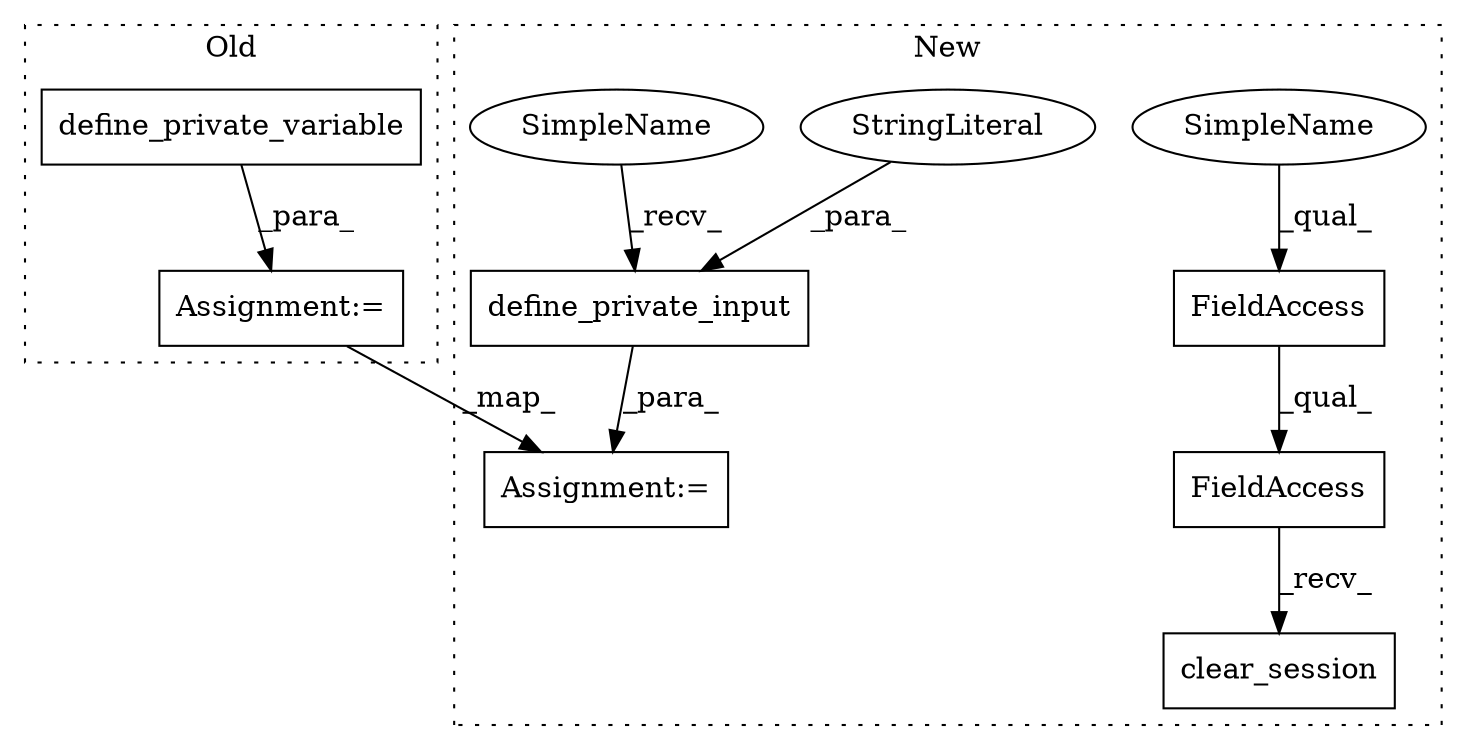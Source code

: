 digraph G {
subgraph cluster0 {
1 [label="define_private_variable" a="32" s="1472,1506" l="24,1" shape="box"];
5 [label="Assignment:=" a="7" s="1677" l="1" shape="box"];
label = "Old";
style="dotted";
}
subgraph cluster1 {
2 [label="define_private_input" a="32" s="1411,1489" l="21,1" shape="box"];
3 [label="StringLiteral" a="45" s="1432" l="10" shape="ellipse"];
4 [label="Assignment:=" a="7" s="1610" l="1" shape="box"];
6 [label="FieldAccess" a="22" s="1816" l="18" shape="box"];
7 [label="FieldAccess" a="22" s="1816" l="26" shape="box"];
8 [label="clear_session" a="32" s="1843" l="15" shape="box"];
9 [label="SimpleName" a="42" s="1816" l="12" shape="ellipse"];
10 [label="SimpleName" a="42" s="1398" l="12" shape="ellipse"];
label = "New";
style="dotted";
}
1 -> 5 [label="_para_"];
2 -> 4 [label="_para_"];
3 -> 2 [label="_para_"];
5 -> 4 [label="_map_"];
6 -> 7 [label="_qual_"];
7 -> 8 [label="_recv_"];
9 -> 6 [label="_qual_"];
10 -> 2 [label="_recv_"];
}